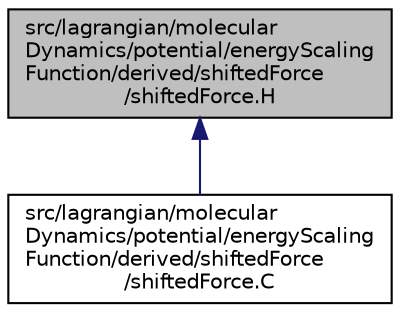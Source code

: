 digraph "src/lagrangian/molecularDynamics/potential/energyScalingFunction/derived/shiftedForce/shiftedForce.H"
{
  bgcolor="transparent";
  edge [fontname="Helvetica",fontsize="10",labelfontname="Helvetica",labelfontsize="10"];
  node [fontname="Helvetica",fontsize="10",shape=record];
  Node1 [label="src/lagrangian/molecular\lDynamics/potential/energyScaling\lFunction/derived/shiftedForce\l/shiftedForce.H",height=0.2,width=0.4,color="black", fillcolor="grey75", style="filled", fontcolor="black"];
  Node1 -> Node2 [dir="back",color="midnightblue",fontsize="10",style="solid",fontname="Helvetica"];
  Node2 [label="src/lagrangian/molecular\lDynamics/potential/energyScaling\lFunction/derived/shiftedForce\l/shiftedForce.C",height=0.2,width=0.4,color="black",URL="$a06912.html"];
}

